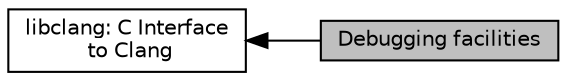 digraph "Debugging facilities"
{
  edge [fontname="Helvetica",fontsize="10",labelfontname="Helvetica",labelfontsize="10"];
  node [fontname="Helvetica",fontsize="10",shape=record];
  rankdir=LR;
  Node1 [label="libclang: C Interface\l to Clang",height=0.2,width=0.4,color="black", fillcolor="white", style="filled",URL="$group__CINDEX.html"];
  Node0 [label="Debugging facilities",height=0.2,width=0.4,color="black", fillcolor="grey75", style="filled", fontcolor="black"];
  Node1->Node0 [shape=plaintext, dir="back", style="solid"];
}
